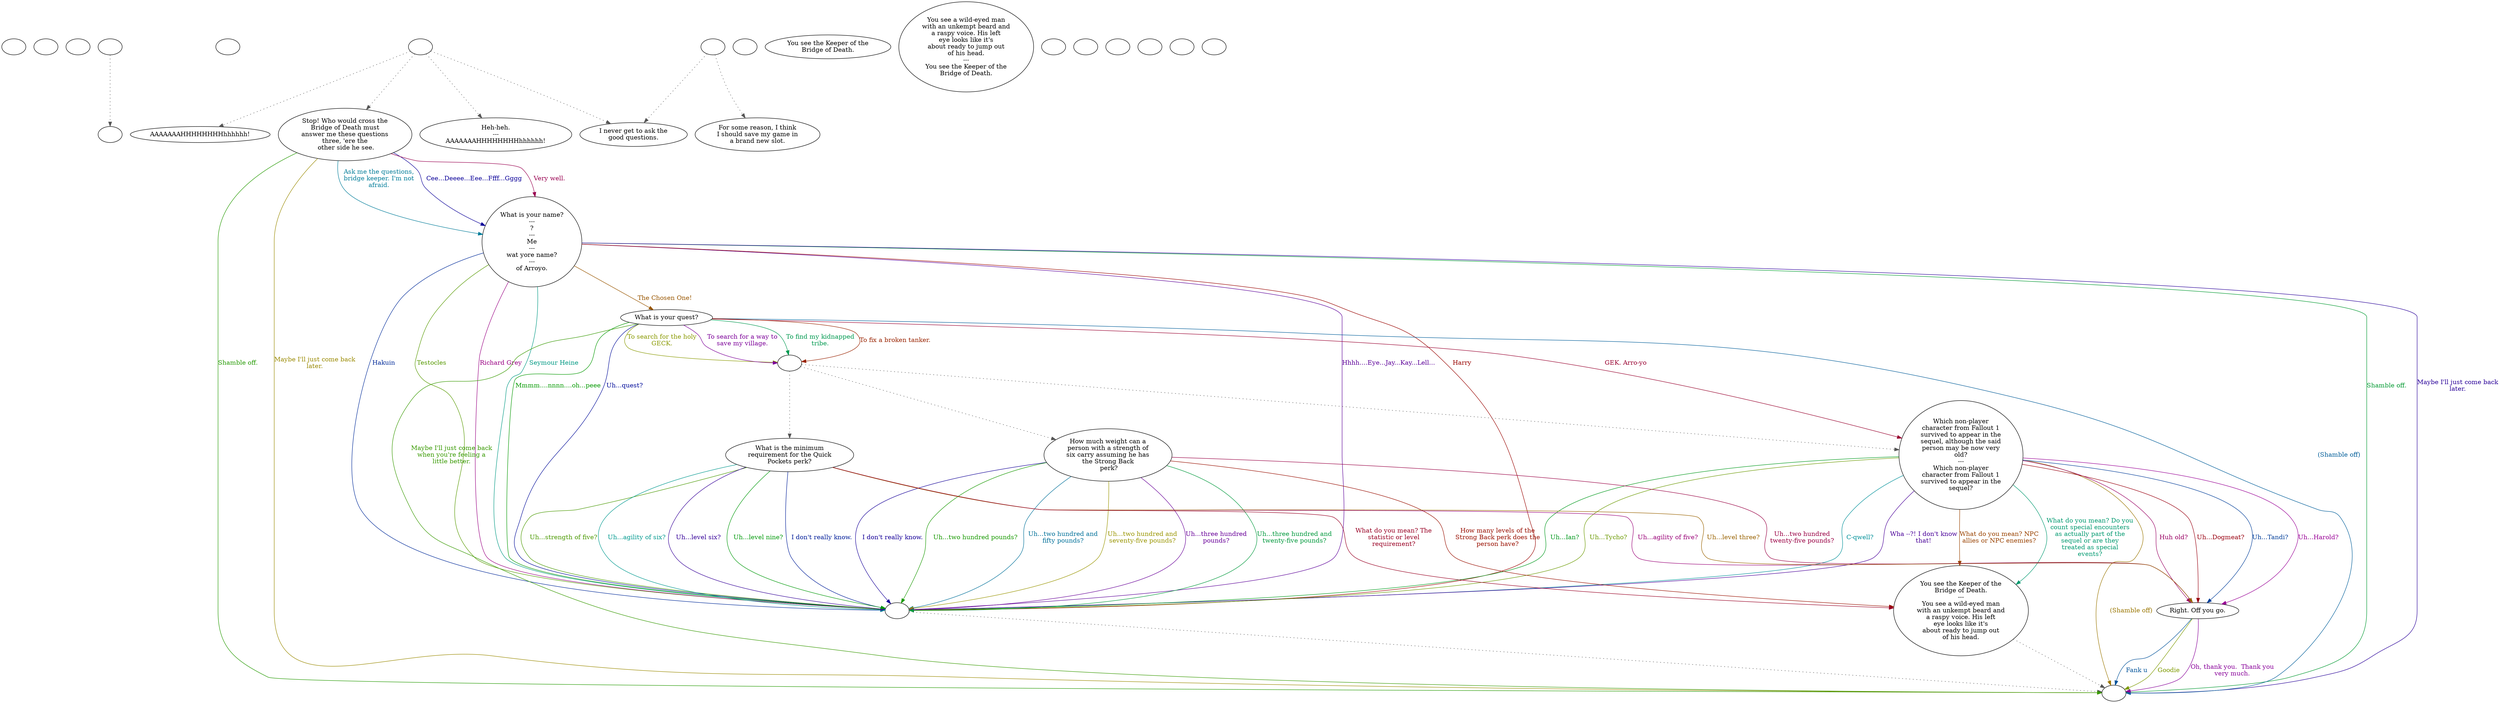 digraph ecbridge {
  "checkPartyMembersNearDoor" [style=filled       fillcolor="#FFFFFF"       color="#000000"]
  "checkPartyMembersNearDoor" [label=""]
  "start" [style=filled       fillcolor="#FFFFFF"       color="#000000"]
  "start" [label=""]
  "critter_p_proc" [style=filled       fillcolor="#FFFFFF"       color="#000000"]
  "critter_p_proc" [label=""]
  "combat_p_proc" [style=filled       fillcolor="#FFFFFF"       color="#000000"]
  "combat_p_proc" -> "Do_cow" [style=dotted color="#555555"]
  "combat_p_proc" [label=""]
  "pickup_p_proc" [style=filled       fillcolor="#FFFFFF"       color="#000000"]
  "pickup_p_proc" [label=""]
  "talk_p_proc" [style=filled       fillcolor="#FFFFFF"       color="#000000"]
  "talk_p_proc" -> "Node001" [style=dotted color="#555555"]
  "talk_p_proc" -> "killPlayer" [style=dotted color="#555555"]
  "talk_p_proc" -> "killSelf" [style=dotted color="#555555"]
  "talk_p_proc" -> "selfLeave" [style=dotted color="#555555"]
  "talk_p_proc" [label=""]
  "destroy_p_proc" [style=filled       fillcolor="#FFFFFF"       color="#000000"]
  "destroy_p_proc" [label=""]
  "look_at_p_proc" [style=filled       fillcolor="#FFFFFF"       color="#000000"]
  "look_at_p_proc" [label="You see the Keeper of the\nBridge of Death."]
  "description_p_proc" [style=filled       fillcolor="#FFFFFF"       color="#000000"]
  "description_p_proc" [label="You see a wild-eyed man\nwith an unkempt beard and\na raspy voice. His left\neye looks like it's\nabout ready to jump out\nof his head.\n---\nYou see the Keeper of the\nBridge of Death."]
  "use_skill_on_p_proc" [style=filled       fillcolor="#FFFFFF"       color="#000000"]
  "use_skill_on_p_proc" [label=""]
  "damage_p_proc" [style=filled       fillcolor="#FFFFFF"       color="#000000"]
  "damage_p_proc" [label=""]
  "map_enter_p_proc" [style=filled       fillcolor="#FFFFFF"       color="#000000"]
  "map_enter_p_proc" [label=""]
  "timed_event_p_proc" [style=filled       fillcolor="#FFFFFF"       color="#000000"]
  "timed_event_p_proc" -> "Node011" [style=dotted color="#555555"]
  "timed_event_p_proc" -> "selfLeave" [style=dotted color="#555555"]
  "timed_event_p_proc" [label=""]
  "map_exit_p_proc" [style=filled       fillcolor="#FFFFFF"       color="#000000"]
  "map_exit_p_proc" [label=""]
  "Node998" [style=filled       fillcolor="#FFFFFF"       color="#000000"]
  "Node998" [label=""]
  "Node999" [style=filled       fillcolor="#FFFFFF"       color="#000000"]
  "Node999" [label=""]
  "Node001" [style=filled       fillcolor="#FFFFFF"       color="#000000"]
  "Node001" [label="Stop! Who would cross the\nBridge of Death must\nanswer me these questions\nthree, 'ere the\n other side he see."]
  "Node001" -> "Node002" [label="Cee...Deeee...Eee...Ffff...Gggg" color="#0A0099" fontcolor="#0A0099"]
  "Node001" -> "Node999" [label="Shamble off." color="#239900" fontcolor="#239900"]
  "Node001" -> "Node002" [label="Very well." color="#990050" fontcolor="#990050"]
  "Node001" -> "Node002" [label="Ask me the questions,\nbridge keeper. I'm not\nafraid." color="#007C99" fontcolor="#007C99"]
  "Node001" -> "Node999" [label="Maybe I'll just come back\nlater." color="#998900" fontcolor="#998900"]
  "Node002" [style=filled       fillcolor="#FFFFFF"       color="#000000"]
  "Node002" [label="What is your name?\n---\n?\n---\nMe\n---\nwat yore name?\n---\nof Arroyo."]
  "Node002" -> "Node009" [label="Hhhh....Eye...Jay...Kay...Lell..." color="#5C0099" fontcolor="#5C0099"]
  "Node002" -> "Node999" [label="Shamble off." color="#009930" fontcolor="#009930"]
  "Node002" -> "Node009" [label="Harry" color="#990300" fontcolor="#990300"]
  "Node002" -> "Node009" [label="Hakuin" color="#002A99" fontcolor="#002A99"]
  "Node002" -> "Node009" [label="Testocles" color="#569900" fontcolor="#569900"]
  "Node002" -> "Node009" [label="Richard Grey" color="#990083" fontcolor="#990083"]
  "Node002" -> "Node009" [label="Seymour Heine" color="#009983" fontcolor="#009983"]
  "Node002" -> "Node003" [label="The Chosen One!" color="#995600" fontcolor="#995600"]
  "Node002" -> "Node999" [label="Maybe I'll just come back\nlater." color="#290099" fontcolor="#290099"]
  "Node003" [style=filled       fillcolor="#FFFFFF"       color="#000000"]
  "Node003" [label="What is your quest?"]
  "Node003" -> "Node009" [label="Mmmm....nnnn....oh...peee" color="#039900" fontcolor="#039900"]
  "Node003" -> "Node004" [label="GEK. Arro-yo" color="#990030" fontcolor="#990030"]
  "Node003" -> "Node999" [label="(Shamble off)" color="#005D99" fontcolor="#005D99"]
  "Node003" -> "NodeRand" [label="To search for the holy\nGECK." color="#899900" fontcolor="#899900"]
  "Node003" -> "NodeRand" [label="To search for a way to\nsave my village." color="#7C0099" fontcolor="#7C0099"]
  "Node003" -> "NodeRand" [label="To find my kidnapped\ntribe." color="#00994F" fontcolor="#00994F"]
  "Node003" -> "NodeRand" [label="To fix a broken tanker." color="#992300" fontcolor="#992300"]
  "Node003" -> "Node009" [label="Uh...quest?" color="#000A99" fontcolor="#000A99"]
  "Node003" -> "Node999" [label="Maybe I'll just come back\nwhen you're feeling a\nlittle better." color="#379900" fontcolor="#379900"]
  "Node004" [style=filled       fillcolor="#FFFFFF"       color="#000000"]
  "Node004" [label="Which non-player\ncharacter from Fallout 1\nsurvived to appear in the\nsequel, although the said\nperson may be now very\nold?\n---\nWhich non-player\ncharacter from Fallout 1\nsurvived to appear in the\nsequel?"]
  "Node004" -> "Node007" [label="Huh old?" color="#990063" fontcolor="#990063"]
  "Node004" -> "Node009" [label="C-qwell?" color="#009099" fontcolor="#009099"]
  "Node004" -> "Node999" [label="(Shamble off)" color="#997500" fontcolor="#997500"]
  "Node004" -> "Node009" [label="Wha --?! I don't know\nthat!" color="#490099" fontcolor="#490099"]
  "Node004" -> "Node009" [label="Uh...Ian?" color="#00991C" fontcolor="#00991C"]
  "Node004" -> "Node007" [label="Uh...Dogmeat?" color="#990010" fontcolor="#990010"]
  "Node004" -> "Node007" [label="Uh...Tandi?" color="#003D99" fontcolor="#003D99"]
  "Node004" -> "Node009" [label="Uh...Tycho?" color="#6A9900" fontcolor="#6A9900"]
  "Node004" -> "Node007" [label="Uh...Harold?" color="#990096" fontcolor="#990096"]
  "Node004" -> "Node008" [label="What do you mean? Do you\ncount special encounters\nas actually part of the\nsequel or are they\ntreated as special\nevents?" color="#00996F" fontcolor="#00996F"]
  "Node004" -> "Node008" [label="What do you mean? NPC\nallies or NPC enemies?" color="#994200" fontcolor="#994200"]
  "Node005" [style=filled       fillcolor="#FFFFFF"       color="#000000"]
  "Node005" [label="How much weight can a\nperson with a strength of\nsix carry assuming he has\nthe Strong Back\n perk?"]
  "Node005" -> "Node009" [label="I don't really know." color="#160099" fontcolor="#160099"]
  "Node005" -> "Node009" [label="Uh...two hundred pounds?" color="#179900" fontcolor="#179900"]
  "Node005" -> "Node007" [label="Uh...two hundred\ntwenty-five pounds?" color="#990044" fontcolor="#990044"]
  "Node005" -> "Node009" [label="Uh...two hundred and\nfifty pounds?" color="#007099" fontcolor="#007099"]
  "Node005" -> "Node009" [label="Uh...two hundred and\nseventy-five pounds?" color="#999500" fontcolor="#999500"]
  "Node005" -> "Node009" [label="Uh...three hundred\npounds?" color="#680099" fontcolor="#680099"]
  "Node005" -> "Node009" [label="Uh...three hundred and\ntwenty-five pounds?" color="#00993C" fontcolor="#00993C"]
  "Node005" -> "Node008" [label="How many levels of the\nStrong Back perk does the\nperson have?" color="#990F00" fontcolor="#990F00"]
  "Node006" [style=filled       fillcolor="#FFFFFF"       color="#000000"]
  "Node006" [label="What is the minimum\nrequirement for the Quick\nPockets perk?"]
  "Node006" -> "Node009" [label="I don't really know." color="#001D99" fontcolor="#001D99"]
  "Node006" -> "Node009" [label="Uh...strength of five?" color="#4A9900" fontcolor="#4A9900"]
  "Node006" -> "Node007" [label="Uh...agility of five?" color="#990077" fontcolor="#990077"]
  "Node006" -> "Node009" [label="Uh...agility of six?" color="#00998F" fontcolor="#00998F"]
  "Node006" -> "Node007" [label="Uh...level three?" color="#996200" fontcolor="#996200"]
  "Node006" -> "Node009" [label="Uh...level six?" color="#350099" fontcolor="#350099"]
  "Node006" -> "Node009" [label="Uh...level nine?" color="#009909" fontcolor="#009909"]
  "Node006" -> "Node008" [label="What do you mean? The\nstatistic or level\nrequirement?" color="#990024" fontcolor="#990024"]
  "Node007" [style=filled       fillcolor="#FFFFFF"       color="#000000"]
  "Node007" [label="Right. Off you go."]
  "Node007" -> "Node999" [label="Fank u" color="#005199" fontcolor="#005199"]
  "Node007" -> "Node999" [label="Goodie" color="#7D9900" fontcolor="#7D9900"]
  "Node007" -> "Node999" [label="Oh, thank you.  Thank you\nvery much." color="#880099" fontcolor="#880099"]
  "Node008" [style=filled       fillcolor="#FFFFFF"       color="#000000"]
  "Node008" -> "Node999" [style=dotted color="#555555"]
  "Node008" [label="You see the Keeper of the\nBridge of Death.\n---\nYou see a wild-eyed man\nwith an unkempt beard and\na raspy voice. His left\neye looks like it's\nabout ready to jump out\nof his head."]
  "Node009" [style=filled       fillcolor="#FFFFFF"       color="#000000"]
  "Node009" -> "Node999" [style=dotted color="#555555"]
  "Node009" [label=""]
  "Node010" [style=filled       fillcolor="#FFFFFF"       color="#000000"]
  "Node010" [label=""]
  "Node011" [style=filled       fillcolor="#FFFFFF"       color="#000000"]
  "Node011" [label="For some reason, I think\nI should save my game in\na brand new slot."]
  "killPlayer" [style=filled       fillcolor="#FFFFFF"       color="#000000"]
  "killPlayer" [label="Heh-heh.\n---\nAAAAAAAHHHHHHHHhhhhhh!"]
  "killSelf" [style=filled       fillcolor="#FFFFFF"       color="#000000"]
  "killSelf" [label="AAAAAAAHHHHHHHHhhhhhh!"]
  "selfLeave" [style=filled       fillcolor="#FFFFFF"       color="#000000"]
  "selfLeave" [label="I never get to ask the\ngood questions."]
  "Do_cow" [style=filled       fillcolor="#FFFFFF"       color="#000000"]
  "Do_cow" [label=""]
  "NodeRand" [style=filled       fillcolor="#FFFFFF"       color="#000000"]
  "NodeRand" -> "Node004" [style=dotted color="#555555"]
  "NodeRand" -> "Node005" [style=dotted color="#555555"]
  "NodeRand" -> "Node006" [style=dotted color="#555555"]
  "NodeRand" [label=""]
}